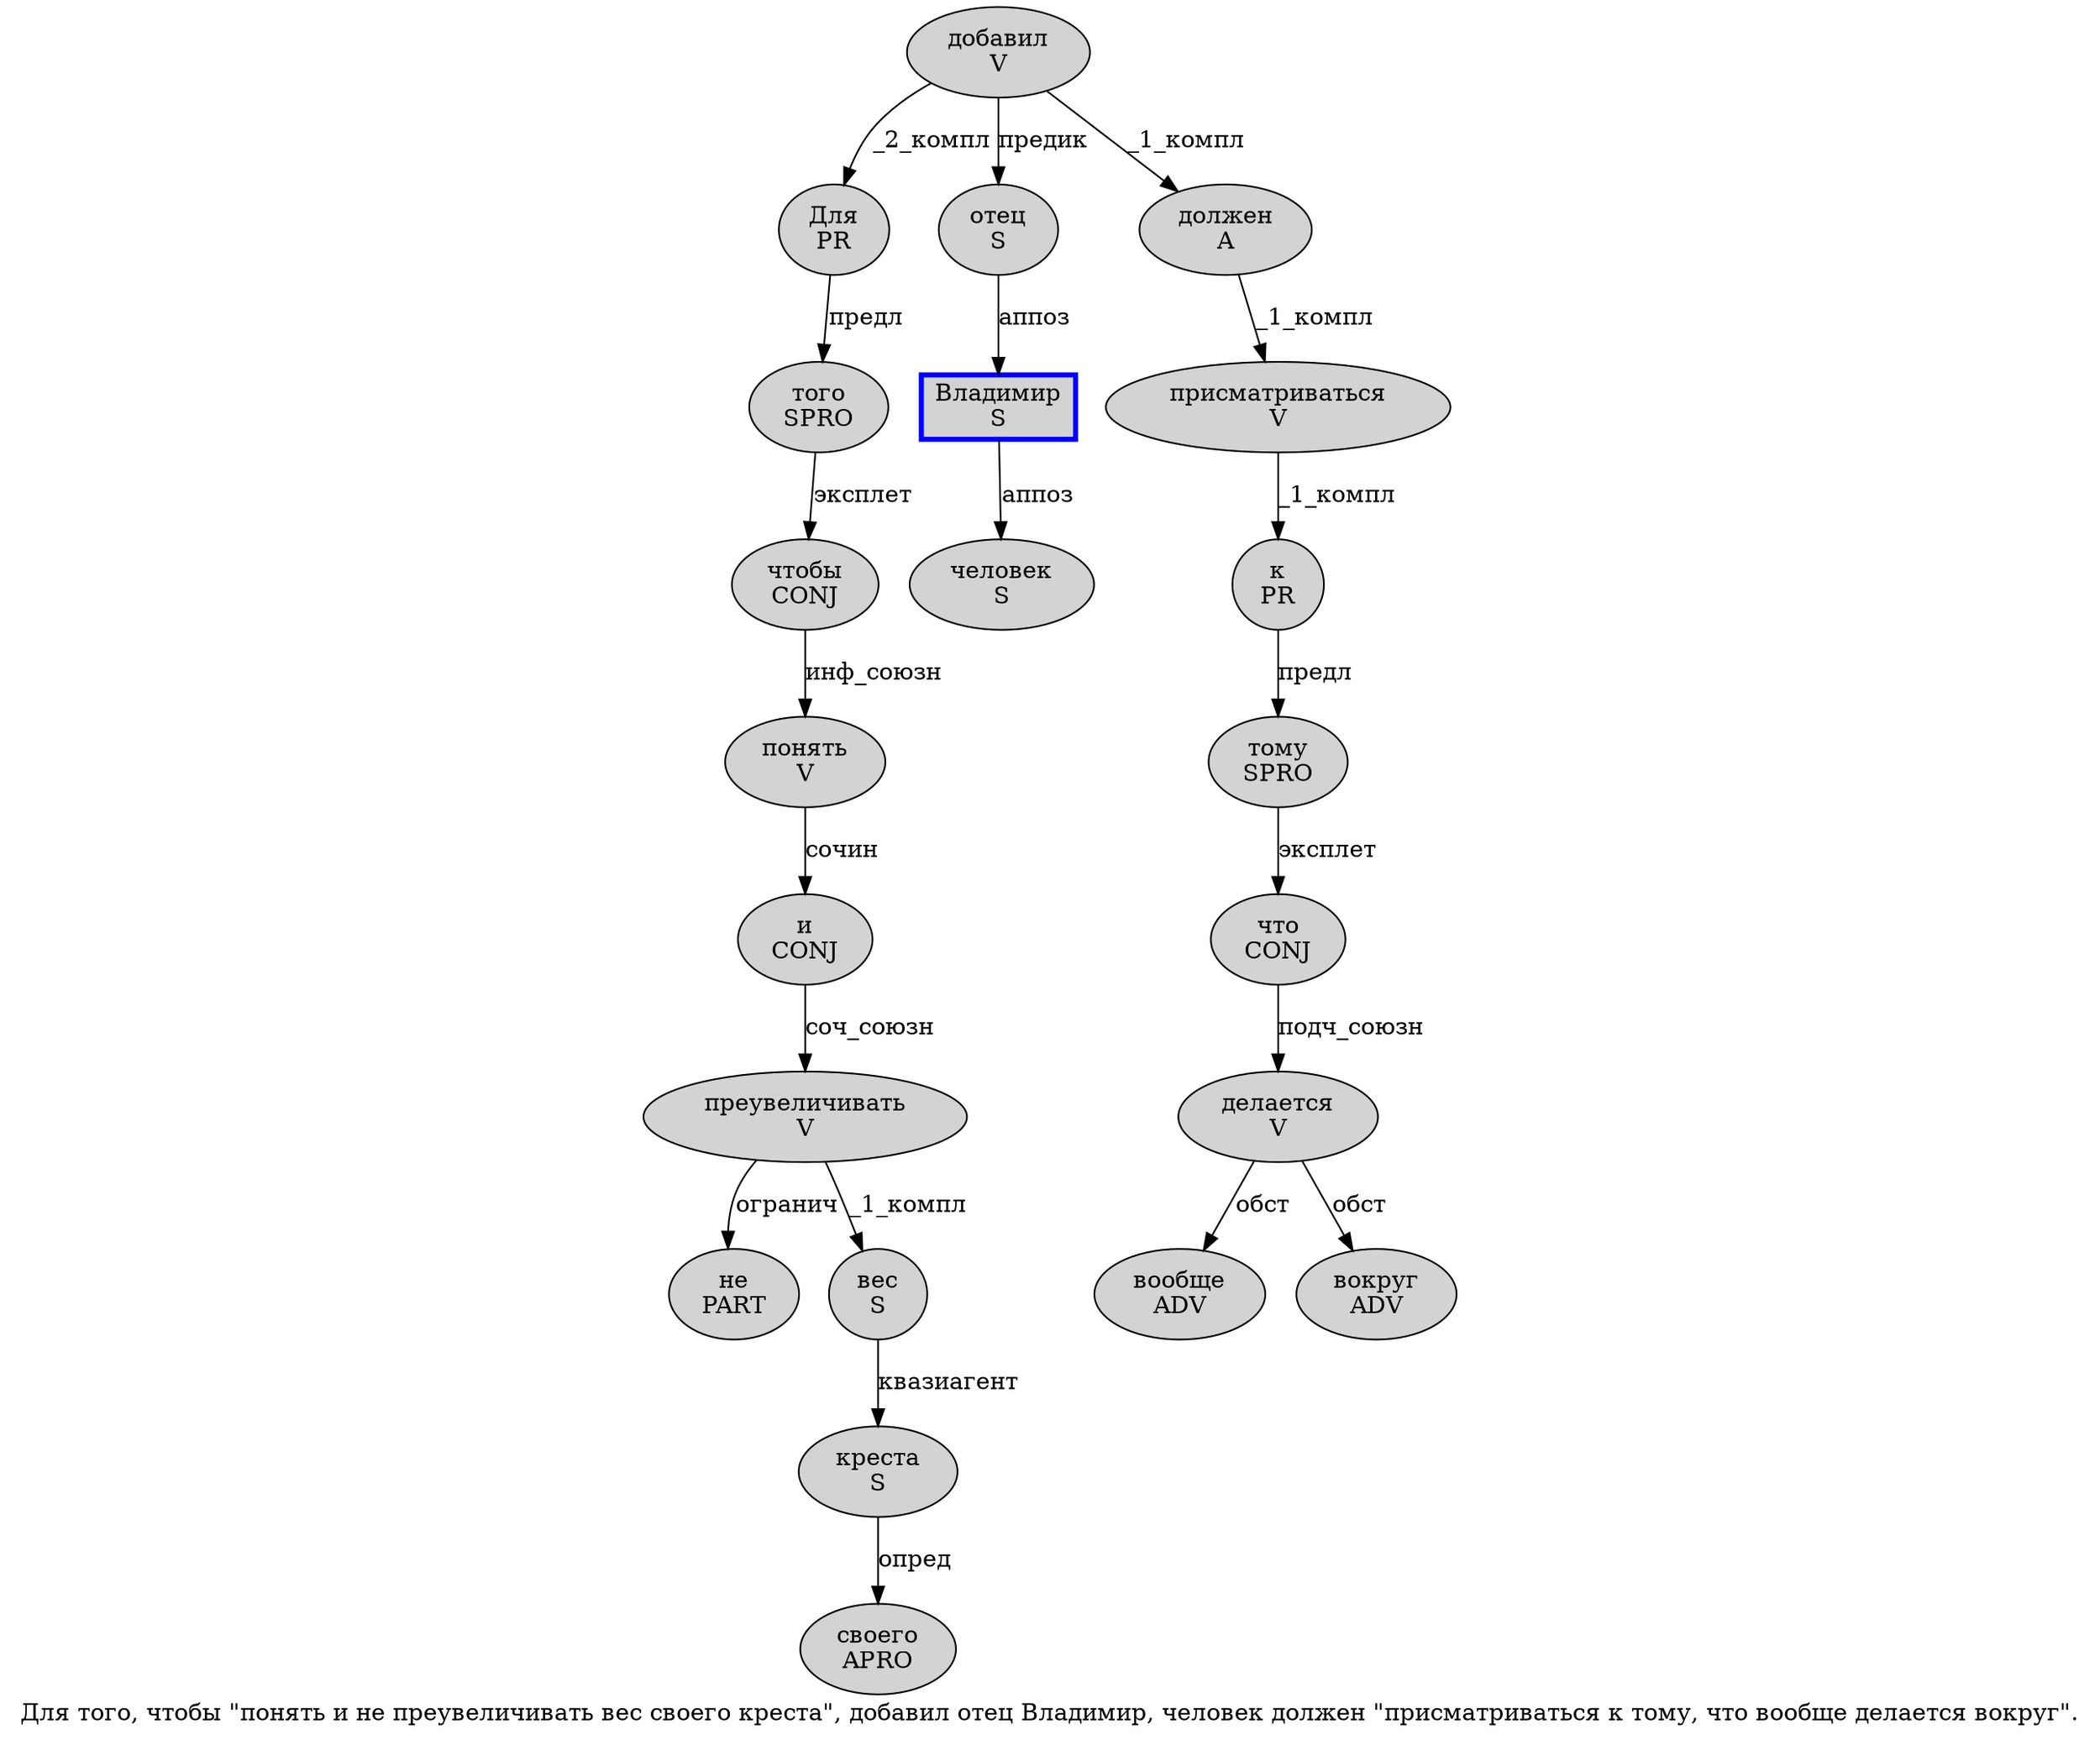digraph SENTENCE_655 {
	graph [label="Для того, чтобы \"понять и не преувеличивать вес своего креста\", добавил отец Владимир, человек должен \"присматриваться к тому, что вообще делается вокруг\"."]
	node [style=filled]
		0 [label="Для
PR" color="" fillcolor=lightgray penwidth=1 shape=ellipse]
		1 [label="того
SPRO" color="" fillcolor=lightgray penwidth=1 shape=ellipse]
		3 [label="чтобы
CONJ" color="" fillcolor=lightgray penwidth=1 shape=ellipse]
		5 [label="понять
V" color="" fillcolor=lightgray penwidth=1 shape=ellipse]
		6 [label="и
CONJ" color="" fillcolor=lightgray penwidth=1 shape=ellipse]
		7 [label="не
PART" color="" fillcolor=lightgray penwidth=1 shape=ellipse]
		8 [label="преувеличивать
V" color="" fillcolor=lightgray penwidth=1 shape=ellipse]
		9 [label="вес
S" color="" fillcolor=lightgray penwidth=1 shape=ellipse]
		10 [label="своего
APRO" color="" fillcolor=lightgray penwidth=1 shape=ellipse]
		11 [label="креста
S" color="" fillcolor=lightgray penwidth=1 shape=ellipse]
		14 [label="добавил
V" color="" fillcolor=lightgray penwidth=1 shape=ellipse]
		15 [label="отец
S" color="" fillcolor=lightgray penwidth=1 shape=ellipse]
		16 [label="Владимир
S" color=blue fillcolor=lightgray penwidth=3 shape=box]
		18 [label="человек
S" color="" fillcolor=lightgray penwidth=1 shape=ellipse]
		19 [label="должен
A" color="" fillcolor=lightgray penwidth=1 shape=ellipse]
		21 [label="присматриваться
V" color="" fillcolor=lightgray penwidth=1 shape=ellipse]
		22 [label="к
PR" color="" fillcolor=lightgray penwidth=1 shape=ellipse]
		23 [label="тому
SPRO" color="" fillcolor=lightgray penwidth=1 shape=ellipse]
		25 [label="что
CONJ" color="" fillcolor=lightgray penwidth=1 shape=ellipse]
		26 [label="вообще
ADV" color="" fillcolor=lightgray penwidth=1 shape=ellipse]
		27 [label="делается
V" color="" fillcolor=lightgray penwidth=1 shape=ellipse]
		28 [label="вокруг
ADV" color="" fillcolor=lightgray penwidth=1 shape=ellipse]
			23 -> 25 [label="эксплет"]
			16 -> 18 [label="аппоз"]
			11 -> 10 [label="опред"]
			8 -> 7 [label="огранич"]
			8 -> 9 [label="_1_компл"]
			25 -> 27 [label="подч_союзн"]
			5 -> 6 [label="сочин"]
			1 -> 3 [label="эксплет"]
			14 -> 0 [label="_2_компл"]
			14 -> 15 [label="предик"]
			14 -> 19 [label="_1_компл"]
			9 -> 11 [label="квазиагент"]
			21 -> 22 [label="_1_компл"]
			6 -> 8 [label="соч_союзн"]
			3 -> 5 [label="инф_союзн"]
			27 -> 26 [label="обст"]
			27 -> 28 [label="обст"]
			15 -> 16 [label="аппоз"]
			22 -> 23 [label="предл"]
			0 -> 1 [label="предл"]
			19 -> 21 [label="_1_компл"]
}
